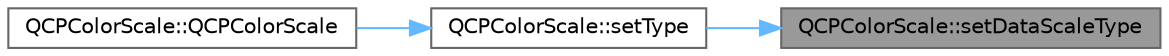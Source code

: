 digraph "QCPColorScale::setDataScaleType"
{
 // LATEX_PDF_SIZE
  bgcolor="transparent";
  edge [fontname=Helvetica,fontsize=10,labelfontname=Helvetica,labelfontsize=10];
  node [fontname=Helvetica,fontsize=10,shape=box,height=0.2,width=0.4];
  rankdir="RL";
  Node1 [label="QCPColorScale::setDataScaleType",height=0.2,width=0.4,color="gray40", fillcolor="grey60", style="filled", fontcolor="black",tooltip=" "];
  Node1 -> Node2 [dir="back",color="steelblue1",style="solid"];
  Node2 [label="QCPColorScale::setType",height=0.2,width=0.4,color="grey40", fillcolor="white", style="filled",URL="$class_q_c_p_color_scale.html#a1bf9bdb291927c422dd66b404b206f1f",tooltip=" "];
  Node2 -> Node3 [dir="back",color="steelblue1",style="solid"];
  Node3 [label="QCPColorScale::QCPColorScale",height=0.2,width=0.4,color="grey40", fillcolor="white", style="filled",URL="$class_q_c_p_color_scale.html#aa8debce1be38b54287c04d4f584394b4",tooltip=" "];
}
